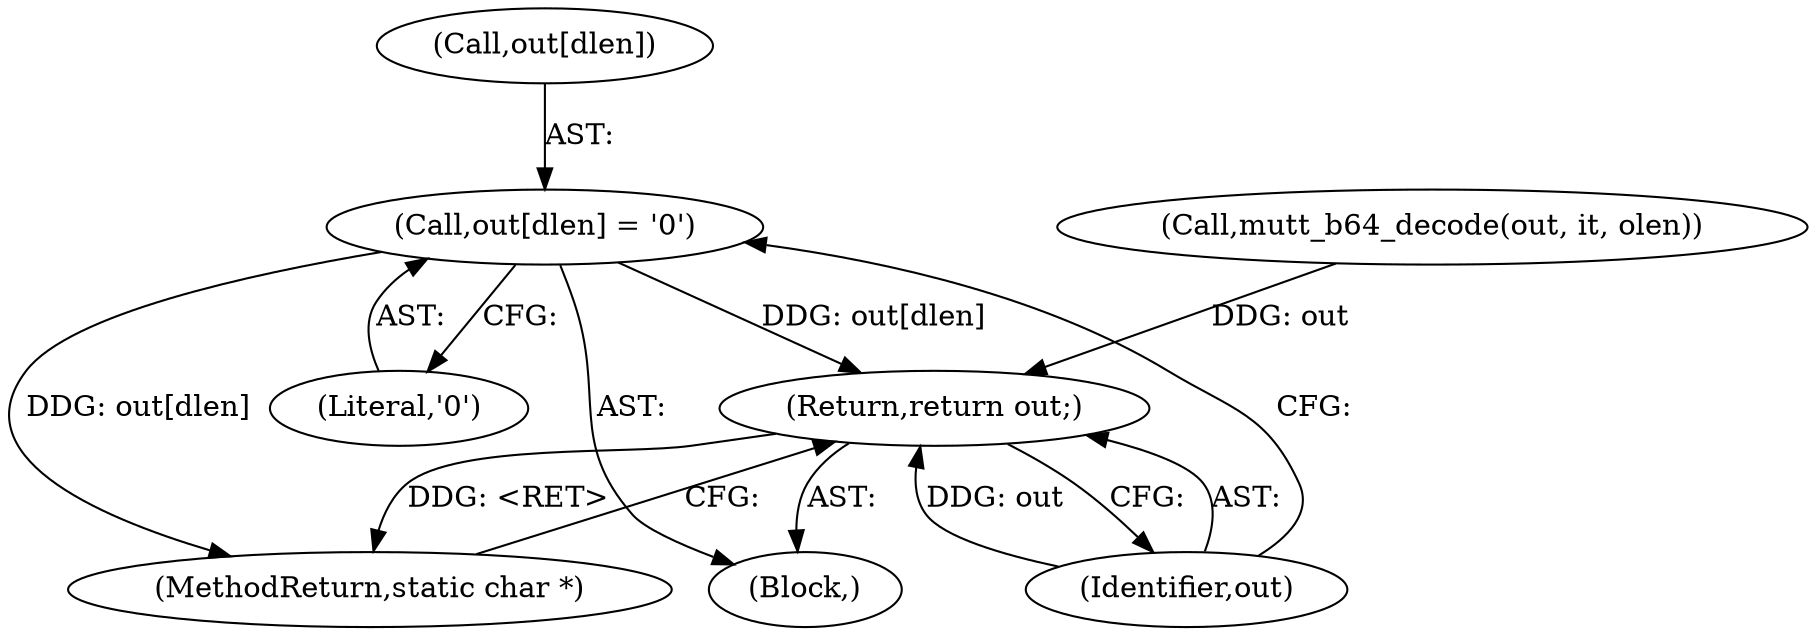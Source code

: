 digraph "0_neomutt_6f163e07ae68654d7ac5268cbb7565f6df79ad85_2@array" {
"1000249" [label="(Call,out[dlen] = '\0')"];
"1000254" [label="(Return,return out;)"];
"1000260" [label="(MethodReturn,static char *)"];
"1000249" [label="(Call,out[dlen] = '\0')"];
"1000234" [label="(Call,mutt_b64_decode(out, it, olen))"];
"1000215" [label="(Block,)"];
"1000250" [label="(Call,out[dlen])"];
"1000254" [label="(Return,return out;)"];
"1000255" [label="(Identifier,out)"];
"1000253" [label="(Literal,'\0')"];
"1000249" -> "1000215"  [label="AST: "];
"1000249" -> "1000253"  [label="CFG: "];
"1000250" -> "1000249"  [label="AST: "];
"1000253" -> "1000249"  [label="AST: "];
"1000255" -> "1000249"  [label="CFG: "];
"1000249" -> "1000260"  [label="DDG: out[dlen]"];
"1000249" -> "1000254"  [label="DDG: out[dlen]"];
"1000254" -> "1000215"  [label="AST: "];
"1000254" -> "1000255"  [label="CFG: "];
"1000255" -> "1000254"  [label="AST: "];
"1000260" -> "1000254"  [label="CFG: "];
"1000254" -> "1000260"  [label="DDG: <RET>"];
"1000255" -> "1000254"  [label="DDG: out"];
"1000234" -> "1000254"  [label="DDG: out"];
}
